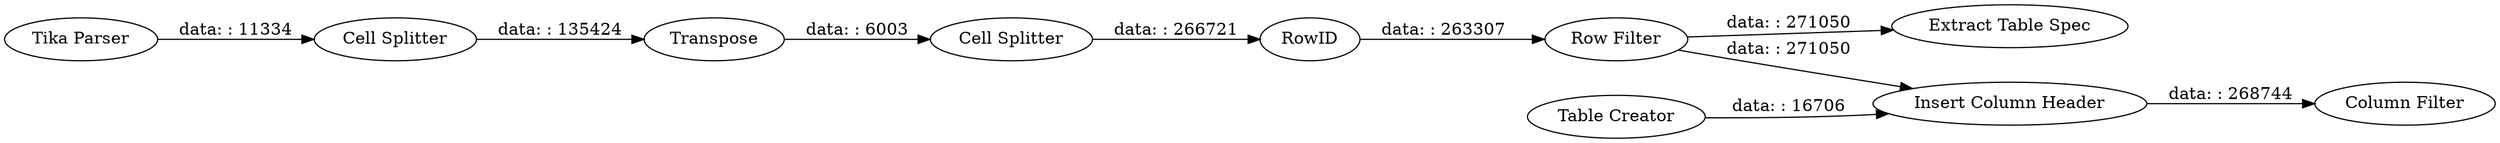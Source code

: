 digraph {
	"899002605518459553_1368" [label="Insert Column Header"]
	"899002605518459553_5" [label=Transpose]
	"899002605518459553_3" [label="Tika Parser"]
	"899002605518459553_4" [label="Cell Splitter"]
	"899002605518459553_8" [label="Row Filter"]
	"899002605518459553_1367" [label="Table Creator"]
	"899002605518459553_1369" [label="Column Filter"]
	"899002605518459553_7" [label=RowID]
	"899002605518459553_6" [label="Cell Splitter"]
	"899002605518459553_9" [label="Extract Table Spec"]
	"899002605518459553_3" -> "899002605518459553_4" [label="data: : 11334"]
	"899002605518459553_6" -> "899002605518459553_7" [label="data: : 266721"]
	"899002605518459553_5" -> "899002605518459553_6" [label="data: : 6003"]
	"899002605518459553_7" -> "899002605518459553_8" [label="data: : 263307"]
	"899002605518459553_4" -> "899002605518459553_5" [label="data: : 135424"]
	"899002605518459553_8" -> "899002605518459553_1368" [label="data: : 271050"]
	"899002605518459553_8" -> "899002605518459553_9" [label="data: : 271050"]
	"899002605518459553_1367" -> "899002605518459553_1368" [label="data: : 16706"]
	"899002605518459553_1368" -> "899002605518459553_1369" [label="data: : 268744"]
	rankdir=LR
}

